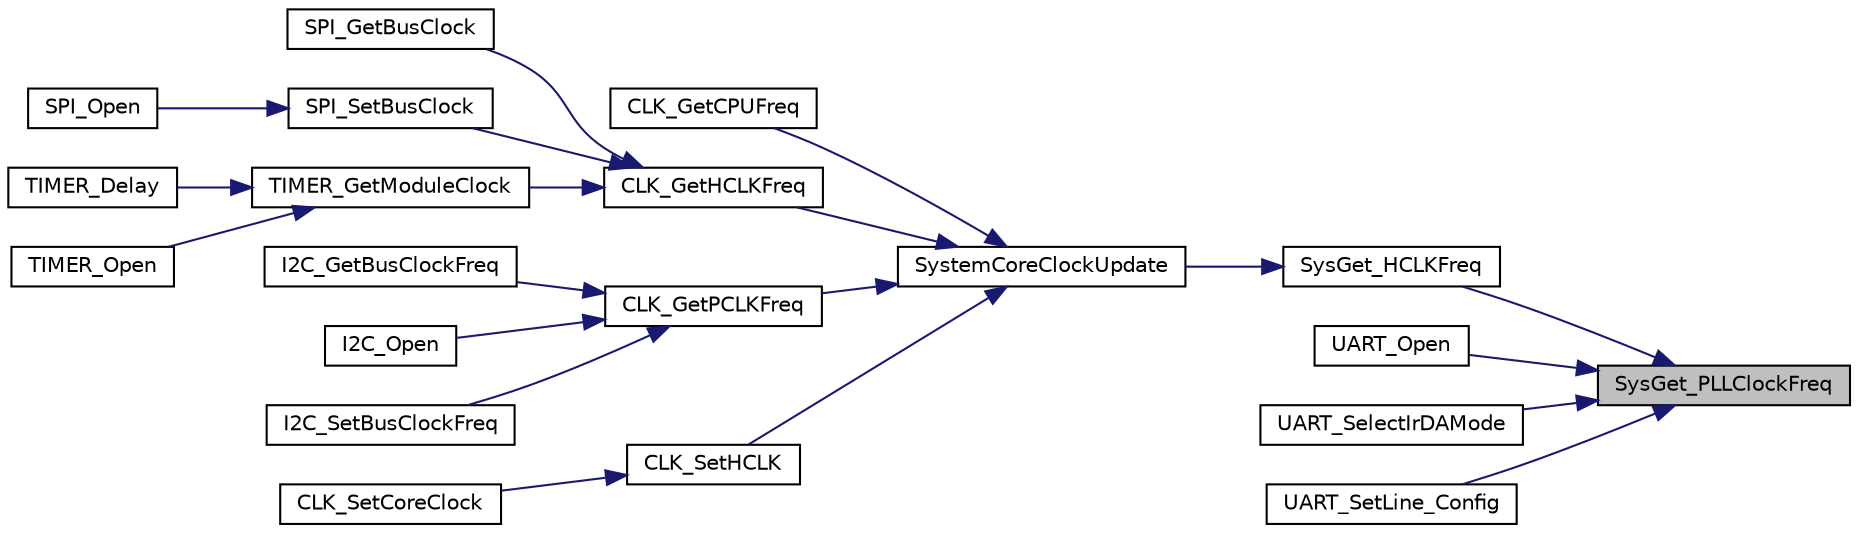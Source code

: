 digraph "SysGet_PLLClockFreq"
{
 // LATEX_PDF_SIZE
  edge [fontname="Helvetica",fontsize="10",labelfontname="Helvetica",labelfontsize="10"];
  node [fontname="Helvetica",fontsize="10",shape=record];
  rankdir="RL";
  Node1 [label="SysGet_PLLClockFreq",height=0.2,width=0.4,color="black", fillcolor="grey75", style="filled", fontcolor="black",tooltip="Calculate current PLL clock frequency."];
  Node1 -> Node2 [dir="back",color="midnightblue",fontsize="10",style="solid",fontname="Helvetica"];
  Node2 [label="SysGet_HCLKFreq",height=0.2,width=0.4,color="black", fillcolor="white", style="filled",URL="$d5/d7e/system___nano1_x2_series_8c.html#aca6d5b465c5468d7dc1f3675e834c1b9",tooltip="Get current HCLK clock frequency."];
  Node2 -> Node3 [dir="back",color="midnightblue",fontsize="10",style="solid",fontname="Helvetica"];
  Node3 [label="SystemCoreClockUpdate",height=0.2,width=0.4,color="black", fillcolor="white", style="filled",URL="$d5/d7e/system___nano1_x2_series_8c.html#ae0c36a9591fe6e9c45ecb21a794f0f0f",tooltip="Updates the SystemCoreClock with current core Clock retrieved from CPU registers."];
  Node3 -> Node4 [dir="back",color="midnightblue",fontsize="10",style="solid",fontname="Helvetica"];
  Node4 [label="CLK_GetCPUFreq",height=0.2,width=0.4,color="black", fillcolor="white", style="filled",URL="$d5/d72/group___n_a_n_o1_x2___c_l_k___e_x_p_o_r_t_e_d___f_u_n_c_t_i_o_n_s.html#gaa95d8368f13a4b774dffbf895c750e64",tooltip="This function get CPU frequency. The frequency unit is Hz."];
  Node3 -> Node5 [dir="back",color="midnightblue",fontsize="10",style="solid",fontname="Helvetica"];
  Node5 [label="CLK_GetHCLKFreq",height=0.2,width=0.4,color="black", fillcolor="white", style="filled",URL="$d5/d72/group___n_a_n_o1_x2___c_l_k___e_x_p_o_r_t_e_d___f_u_n_c_t_i_o_n_s.html#ga27ded0f4435751be979927718884488f",tooltip="This function get HCLK frequency. The frequency unit is Hz."];
  Node5 -> Node6 [dir="back",color="midnightblue",fontsize="10",style="solid",fontname="Helvetica"];
  Node6 [label="SPI_GetBusClock",height=0.2,width=0.4,color="black", fillcolor="white", style="filled",URL="$de/d5f/group___n_a_n_o1_x2___s_p_i___e_x_p_o_r_t_e_d___f_u_n_c_t_i_o_n_s.html#gae3a43e332cf4de4b416980eeab502d07",tooltip="Get the actual frequency of SPI bus clock. Only available in Master mode."];
  Node5 -> Node7 [dir="back",color="midnightblue",fontsize="10",style="solid",fontname="Helvetica"];
  Node7 [label="SPI_SetBusClock",height=0.2,width=0.4,color="black", fillcolor="white", style="filled",URL="$de/d5f/group___n_a_n_o1_x2___s_p_i___e_x_p_o_r_t_e_d___f_u_n_c_t_i_o_n_s.html#ga7cee248bcbe05dfae8ab8b3bf89e8f13",tooltip="Set the SPI bus clock. Only available in Master mode."];
  Node7 -> Node8 [dir="back",color="midnightblue",fontsize="10",style="solid",fontname="Helvetica"];
  Node8 [label="SPI_Open",height=0.2,width=0.4,color="black", fillcolor="white", style="filled",URL="$de/d5f/group___n_a_n_o1_x2___s_p_i___e_x_p_o_r_t_e_d___f_u_n_c_t_i_o_n_s.html#gad923655d26fb14da88c61d4ed0125c44",tooltip="This function make SPI module be ready to transfer. By default, the SPI transfer sequence is MSB firs..."];
  Node5 -> Node9 [dir="back",color="midnightblue",fontsize="10",style="solid",fontname="Helvetica"];
  Node9 [label="TIMER_GetModuleClock",height=0.2,width=0.4,color="black", fillcolor="white", style="filled",URL="$d4/d07/group___n_a_n_o1_x2___t_i_m_e_r___e_x_p_o_r_t_e_d___f_u_n_c_t_i_o_n_s.html#ga56facc5683886f3ff3b273a3b5e47fcd",tooltip="This API is used to get the clock frequency of Timer."];
  Node9 -> Node10 [dir="back",color="midnightblue",fontsize="10",style="solid",fontname="Helvetica"];
  Node10 [label="TIMER_Delay",height=0.2,width=0.4,color="black", fillcolor="white", style="filled",URL="$d4/d07/group___n_a_n_o1_x2___t_i_m_e_r___e_x_p_o_r_t_e_d___f_u_n_c_t_i_o_n_s.html#ga0dad1dbaf69f945c3d0d5aa91c4eef86",tooltip="This API is used to create a delay loop for u32usec micro seconds."];
  Node9 -> Node11 [dir="back",color="midnightblue",fontsize="10",style="solid",fontname="Helvetica"];
  Node11 [label="TIMER_Open",height=0.2,width=0.4,color="black", fillcolor="white", style="filled",URL="$d4/d07/group___n_a_n_o1_x2___t_i_m_e_r___e_x_p_o_r_t_e_d___f_u_n_c_t_i_o_n_s.html#ga234d45c63fb6f5e977dbef2294089621",tooltip="This API is used to configure timer to operate in specified mode and frequency. If timer cannot work ..."];
  Node3 -> Node12 [dir="back",color="midnightblue",fontsize="10",style="solid",fontname="Helvetica"];
  Node12 [label="CLK_GetPCLKFreq",height=0.2,width=0.4,color="black", fillcolor="white", style="filled",URL="$d5/d72/group___n_a_n_o1_x2___c_l_k___e_x_p_o_r_t_e_d___f_u_n_c_t_i_o_n_s.html#ga15c5a1cc055a26e3da00d8dc66f05e66",tooltip="This function get PCLK frequency. The frequency unit is Hz."];
  Node12 -> Node13 [dir="back",color="midnightblue",fontsize="10",style="solid",fontname="Helvetica"];
  Node13 [label="I2C_GetBusClockFreq",height=0.2,width=0.4,color="black", fillcolor="white", style="filled",URL="$d6/da0/group___n_a_n_o1_x2___i2_c___e_x_p_o_r_t_e_d___f_u_n_c_t_i_o_n_s.html#ga722b0efc53445c3ee7bea5e2b0e48ec6",tooltip="This function returns the real bus clock of I2C module."];
  Node12 -> Node14 [dir="back",color="midnightblue",fontsize="10",style="solid",fontname="Helvetica"];
  Node14 [label="I2C_Open",height=0.2,width=0.4,color="black", fillcolor="white", style="filled",URL="$d6/da0/group___n_a_n_o1_x2___i2_c___e_x_p_o_r_t_e_d___f_u_n_c_t_i_o_n_s.html#gae8701d230c114b4b73757a08d0e23309",tooltip="This function make I2C module be ready and set the wanted bus clock."];
  Node12 -> Node15 [dir="back",color="midnightblue",fontsize="10",style="solid",fontname="Helvetica"];
  Node15 [label="I2C_SetBusClockFreq",height=0.2,width=0.4,color="black", fillcolor="white", style="filled",URL="$d6/da0/group___n_a_n_o1_x2___i2_c___e_x_p_o_r_t_e_d___f_u_n_c_t_i_o_n_s.html#ga270c59858dcbe767fdfa7aec2247aab5",tooltip="This function sets bus frequency of I2C module."];
  Node3 -> Node16 [dir="back",color="midnightblue",fontsize="10",style="solid",fontname="Helvetica"];
  Node16 [label="CLK_SetHCLK",height=0.2,width=0.4,color="black", fillcolor="white", style="filled",URL="$d5/d72/group___n_a_n_o1_x2___c_l_k___e_x_p_o_r_t_e_d___f_u_n_c_t_i_o_n_s.html#gab1a48f2301aa652d88d9235674183a24",tooltip="This function set HCLK clock source and HCLK clock divider."];
  Node16 -> Node17 [dir="back",color="midnightblue",fontsize="10",style="solid",fontname="Helvetica"];
  Node17 [label="CLK_SetCoreClock",height=0.2,width=0.4,color="black", fillcolor="white", style="filled",URL="$d5/d72/group___n_a_n_o1_x2___c_l_k___e_x_p_o_r_t_e_d___f_u_n_c_t_i_o_n_s.html#gaeb2dbdffa8c62523cffa7116afbc3297",tooltip="This function set HCLK frequency. The frequency unit is Hz. The range of u32Hclk is 16 ~ 32 MHz."];
  Node1 -> Node18 [dir="back",color="midnightblue",fontsize="10",style="solid",fontname="Helvetica"];
  Node18 [label="UART_Open",height=0.2,width=0.4,color="black", fillcolor="white", style="filled",URL="$dc/d49/group___n_a_n_o1_x2___u_a_r_t___e_x_p_o_r_t_e_d___f_u_n_c_t_i_o_n_s.html#gadcca8d11ae146138c089c65c2a9eb428",tooltip="This function use to enable UART function and set baud-rate."];
  Node1 -> Node19 [dir="back",color="midnightblue",fontsize="10",style="solid",fontname="Helvetica"];
  Node19 [label="UART_SelectIrDAMode",height=0.2,width=0.4,color="black", fillcolor="white", style="filled",URL="$dc/d49/group___n_a_n_o1_x2___u_a_r_t___e_x_p_o_r_t_e_d___f_u_n_c_t_i_o_n_s.html#gab74d997a2c280fedd422b65cc06ed4e1",tooltip="The function is used to configure IrDA relative settings. It consists of TX or RX mode and baudrate."];
  Node1 -> Node20 [dir="back",color="midnightblue",fontsize="10",style="solid",fontname="Helvetica"];
  Node20 [label="UART_SetLine_Config",height=0.2,width=0.4,color="black", fillcolor="white", style="filled",URL="$dc/d49/group___n_a_n_o1_x2___u_a_r_t___e_x_p_o_r_t_e_d___f_u_n_c_t_i_o_n_s.html#ga83fe107ad6c49af362366874e4a730e9",tooltip="This function use to config UART line setting."];
}
